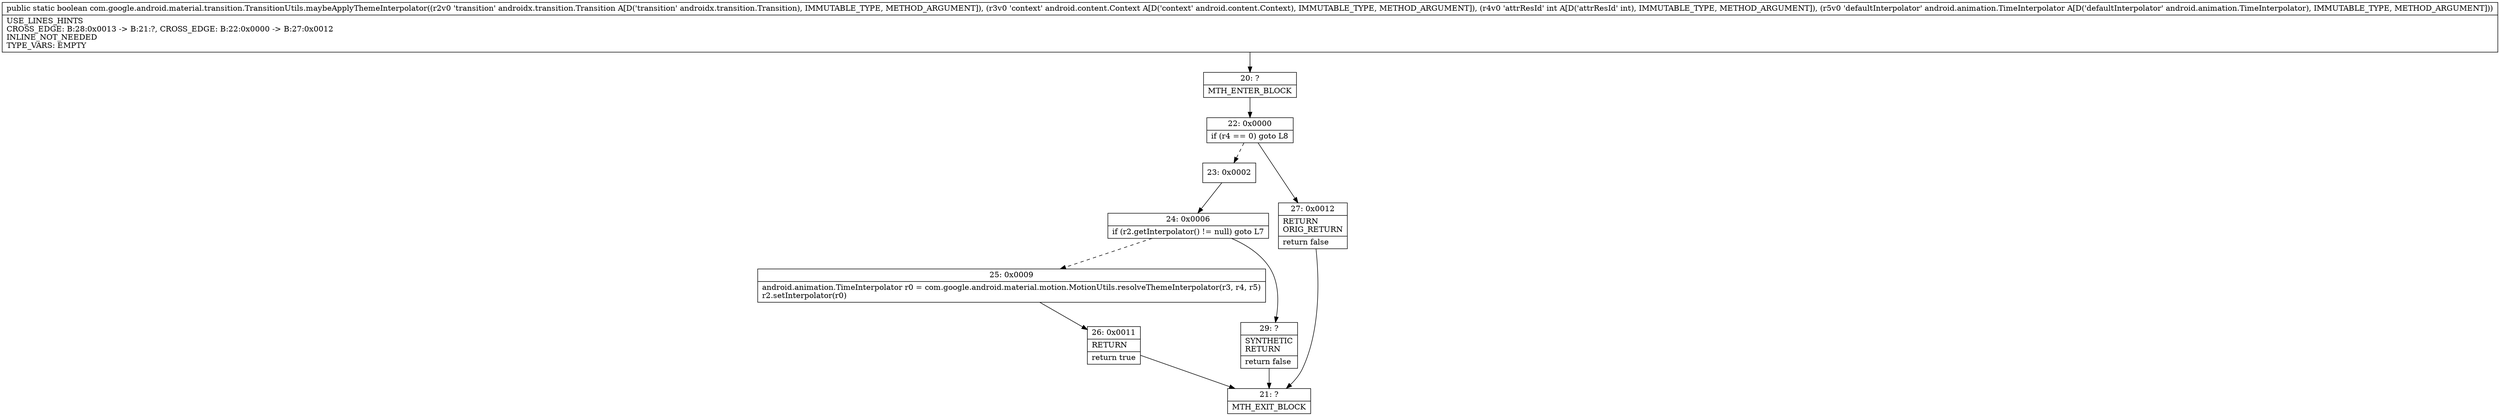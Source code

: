 digraph "CFG forcom.google.android.material.transition.TransitionUtils.maybeApplyThemeInterpolator(Landroidx\/transition\/Transition;Landroid\/content\/Context;ILandroid\/animation\/TimeInterpolator;)Z" {
Node_20 [shape=record,label="{20\:\ ?|MTH_ENTER_BLOCK\l}"];
Node_22 [shape=record,label="{22\:\ 0x0000|if (r4 == 0) goto L8\l}"];
Node_23 [shape=record,label="{23\:\ 0x0002}"];
Node_24 [shape=record,label="{24\:\ 0x0006|if (r2.getInterpolator() != null) goto L7\l}"];
Node_25 [shape=record,label="{25\:\ 0x0009|android.animation.TimeInterpolator r0 = com.google.android.material.motion.MotionUtils.resolveThemeInterpolator(r3, r4, r5)\lr2.setInterpolator(r0)\l}"];
Node_26 [shape=record,label="{26\:\ 0x0011|RETURN\l|return true\l}"];
Node_21 [shape=record,label="{21\:\ ?|MTH_EXIT_BLOCK\l}"];
Node_29 [shape=record,label="{29\:\ ?|SYNTHETIC\lRETURN\l|return false\l}"];
Node_27 [shape=record,label="{27\:\ 0x0012|RETURN\lORIG_RETURN\l|return false\l}"];
MethodNode[shape=record,label="{public static boolean com.google.android.material.transition.TransitionUtils.maybeApplyThemeInterpolator((r2v0 'transition' androidx.transition.Transition A[D('transition' androidx.transition.Transition), IMMUTABLE_TYPE, METHOD_ARGUMENT]), (r3v0 'context' android.content.Context A[D('context' android.content.Context), IMMUTABLE_TYPE, METHOD_ARGUMENT]), (r4v0 'attrResId' int A[D('attrResId' int), IMMUTABLE_TYPE, METHOD_ARGUMENT]), (r5v0 'defaultInterpolator' android.animation.TimeInterpolator A[D('defaultInterpolator' android.animation.TimeInterpolator), IMMUTABLE_TYPE, METHOD_ARGUMENT]))  | USE_LINES_HINTS\lCROSS_EDGE: B:28:0x0013 \-\> B:21:?, CROSS_EDGE: B:22:0x0000 \-\> B:27:0x0012\lINLINE_NOT_NEEDED\lTYPE_VARS: EMPTY\l}"];
MethodNode -> Node_20;Node_20 -> Node_22;
Node_22 -> Node_23[style=dashed];
Node_22 -> Node_27;
Node_23 -> Node_24;
Node_24 -> Node_25[style=dashed];
Node_24 -> Node_29;
Node_25 -> Node_26;
Node_26 -> Node_21;
Node_29 -> Node_21;
Node_27 -> Node_21;
}

